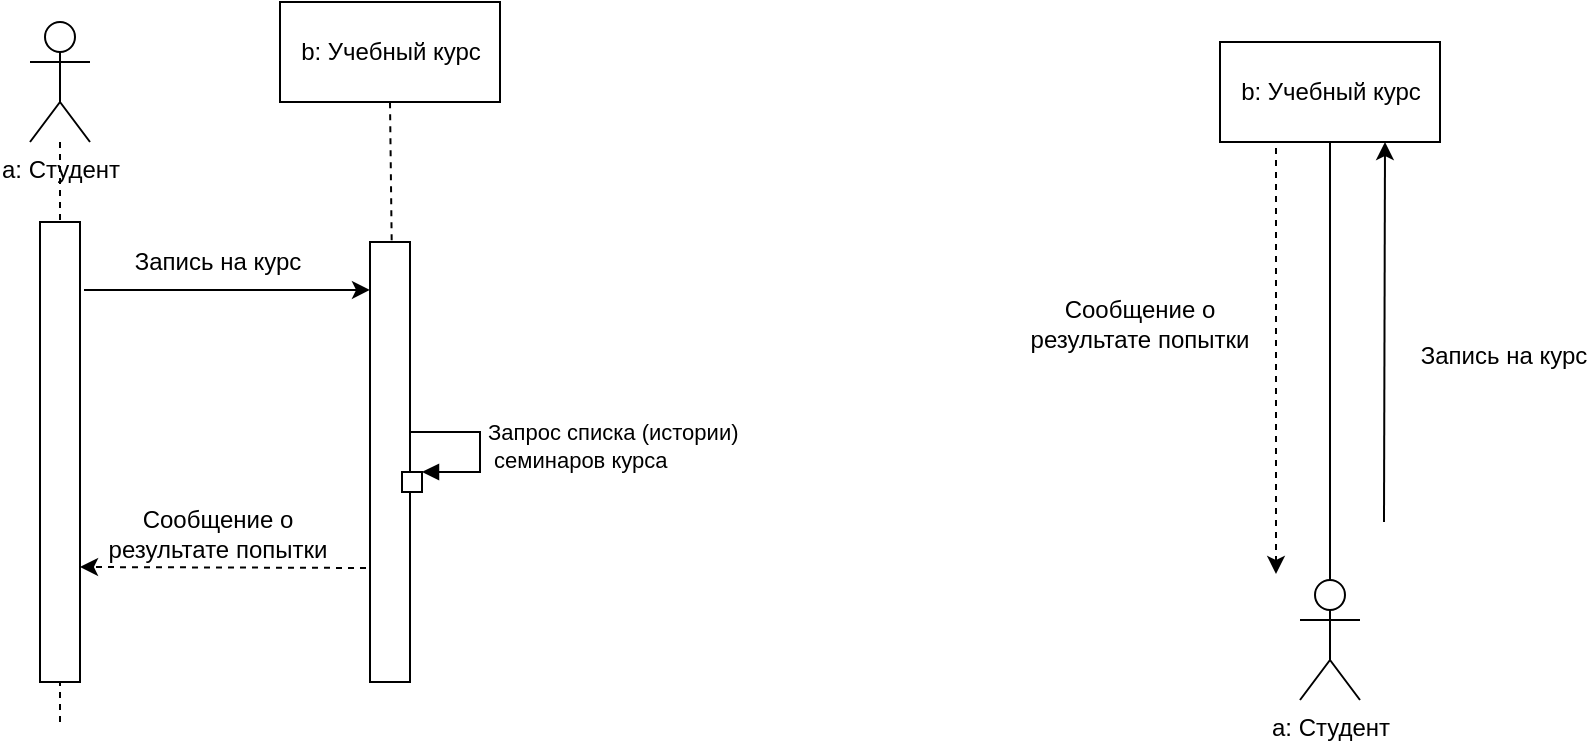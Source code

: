 <mxfile version="14.5.1" type="github">
  <diagram name="Page-1" id="13e1069c-82ec-6db2-03f1-153e76fe0fe0">
    <mxGraphModel dx="1673" dy="896" grid="0" gridSize="8" guides="1" tooltips="1" connect="1" arrows="1" fold="1" page="0" pageScale="1" pageWidth="1100" pageHeight="850" background="#ffffff" math="0" shadow="0">
      <root>
        <mxCell id="0" />
        <mxCell id="1" parent="0" />
        <mxCell id="SPC90-Vw6357-PJYSrUA-3" value="" style="edgeStyle=orthogonalEdgeStyle;rounded=0;orthogonalLoop=1;jettySize=auto;html=1;endArrow=none;endFill=0;dashed=1;" edge="1" parent="1" source="SPC90-Vw6357-PJYSrUA-1" target="SPC90-Vw6357-PJYSrUA-2">
          <mxGeometry relative="1" as="geometry" />
        </mxCell>
        <mxCell id="SPC90-Vw6357-PJYSrUA-1" value="а: Студент" style="shape=umlActor;verticalLabelPosition=bottom;verticalAlign=top;html=1;outlineConnect=0;" vertex="1" parent="1">
          <mxGeometry x="230" y="250" width="30" height="60" as="geometry" />
        </mxCell>
        <mxCell id="SPC90-Vw6357-PJYSrUA-2" value="" style="rounded=0;whiteSpace=wrap;html=1;" vertex="1" parent="1">
          <mxGeometry x="235" y="350" width="20" height="230" as="geometry" />
        </mxCell>
        <mxCell id="SPC90-Vw6357-PJYSrUA-4" value="" style="endArrow=none;dashed=1;html=1;strokeWidth=1;entryX=0.5;entryY=1;entryDx=0;entryDy=0;jumpSize=4;" edge="1" parent="1" target="SPC90-Vw6357-PJYSrUA-2">
          <mxGeometry width="50" height="50" relative="1" as="geometry">
            <mxPoint x="245" y="600" as="sourcePoint" />
            <mxPoint x="270" y="460" as="targetPoint" />
          </mxGeometry>
        </mxCell>
        <mxCell id="SPC90-Vw6357-PJYSrUA-5" value="" style="html=1;points=[];perimeter=orthogonalPerimeter;" vertex="1" parent="1">
          <mxGeometry x="400" y="360" width="20" height="220" as="geometry" />
        </mxCell>
        <mxCell id="SPC90-Vw6357-PJYSrUA-6" value="b: Учебный курс" style="html=1;" vertex="1" parent="1">
          <mxGeometry x="355" y="240" width="110" height="50" as="geometry" />
        </mxCell>
        <mxCell id="SPC90-Vw6357-PJYSrUA-7" value="" style="html=1;points=[];perimeter=orthogonalPerimeter;" vertex="1" parent="1">
          <mxGeometry x="416" y="475" width="10" height="10" as="geometry" />
        </mxCell>
        <mxCell id="SPC90-Vw6357-PJYSrUA-8" value="&lt;div&gt;Запрос списка (истории)&lt;/div&gt;&lt;div&gt;&amp;nbsp;семинаров курса&lt;/div&gt;" style="edgeStyle=orthogonalEdgeStyle;html=1;align=left;spacingLeft=2;endArrow=block;rounded=0;entryX=1;entryY=0;strokeWidth=1;exitX=0.999;exitY=0.432;exitDx=0;exitDy=0;exitPerimeter=0;" edge="1" target="SPC90-Vw6357-PJYSrUA-7" parent="1" source="SPC90-Vw6357-PJYSrUA-5">
          <mxGeometry relative="1" as="geometry">
            <mxPoint x="425" y="455" as="sourcePoint" />
            <Array as="points">
              <mxPoint x="455" y="455" />
              <mxPoint x="455" y="475" />
            </Array>
          </mxGeometry>
        </mxCell>
        <mxCell id="SPC90-Vw6357-PJYSrUA-9" value="" style="endArrow=none;dashed=1;html=1;strokeWidth=1;entryX=0.5;entryY=1;entryDx=0;entryDy=0;exitX=0.542;exitY=-0.004;exitDx=0;exitDy=0;exitPerimeter=0;" edge="1" parent="1" source="SPC90-Vw6357-PJYSrUA-5" target="SPC90-Vw6357-PJYSrUA-6">
          <mxGeometry width="50" height="50" relative="1" as="geometry">
            <mxPoint x="512" y="482" as="sourcePoint" />
            <mxPoint x="562" y="432" as="targetPoint" />
          </mxGeometry>
        </mxCell>
        <mxCell id="SPC90-Vw6357-PJYSrUA-10" value="" style="endArrow=classic;html=1;strokeWidth=1;entryX=0;entryY=0.109;entryDx=0;entryDy=0;entryPerimeter=0;" edge="1" parent="1" target="SPC90-Vw6357-PJYSrUA-5">
          <mxGeometry width="50" height="50" relative="1" as="geometry">
            <mxPoint x="257" y="384" as="sourcePoint" />
            <mxPoint x="450" y="424" as="targetPoint" />
          </mxGeometry>
        </mxCell>
        <mxCell id="SPC90-Vw6357-PJYSrUA-11" value="" style="endArrow=classic;html=1;strokeWidth=1;entryX=1;entryY=0.75;entryDx=0;entryDy=0;dashed=1;" edge="1" parent="1" target="SPC90-Vw6357-PJYSrUA-2">
          <mxGeometry width="50" height="50" relative="1" as="geometry">
            <mxPoint x="398" y="523" as="sourcePoint" />
            <mxPoint x="450" y="424" as="targetPoint" />
          </mxGeometry>
        </mxCell>
        <mxCell id="SPC90-Vw6357-PJYSrUA-12" value="Запись на курс" style="text;html=1;strokeColor=none;fillColor=none;align=center;verticalAlign=middle;whiteSpace=wrap;rounded=0;" vertex="1" parent="1">
          <mxGeometry x="280" y="360" width="88" height="20" as="geometry" />
        </mxCell>
        <mxCell id="SPC90-Vw6357-PJYSrUA-13" value="Сообщение о результате попытки" style="text;html=1;strokeColor=none;fillColor=none;align=center;verticalAlign=middle;whiteSpace=wrap;rounded=0;" vertex="1" parent="1">
          <mxGeometry x="268" y="496" width="112" height="20" as="geometry" />
        </mxCell>
        <mxCell id="SPC90-Vw6357-PJYSrUA-14" value="а: Студент" style="shape=umlActor;verticalLabelPosition=bottom;verticalAlign=top;html=1;outlineConnect=0;" vertex="1" parent="1">
          <mxGeometry x="865" y="529" width="30" height="60" as="geometry" />
        </mxCell>
        <mxCell id="SPC90-Vw6357-PJYSrUA-15" value="b: Учебный курс" style="html=1;" vertex="1" parent="1">
          <mxGeometry x="825" y="260" width="110" height="50" as="geometry" />
        </mxCell>
        <mxCell id="SPC90-Vw6357-PJYSrUA-17" value="" style="endArrow=none;html=1;strokeWidth=1;entryX=0.5;entryY=1;entryDx=0;entryDy=0;exitX=0.5;exitY=0;exitDx=0;exitDy=0;exitPerimeter=0;" edge="1" parent="1" source="SPC90-Vw6357-PJYSrUA-14" target="SPC90-Vw6357-PJYSrUA-15">
          <mxGeometry width="50" height="50" relative="1" as="geometry">
            <mxPoint x="763" y="440" as="sourcePoint" />
            <mxPoint x="813" y="390" as="targetPoint" />
          </mxGeometry>
        </mxCell>
        <mxCell id="SPC90-Vw6357-PJYSrUA-18" value="" style="endArrow=classic;html=1;strokeWidth=1;entryX=0.75;entryY=1;entryDx=0;entryDy=0;" edge="1" parent="1" target="SPC90-Vw6357-PJYSrUA-15">
          <mxGeometry width="50" height="50" relative="1" as="geometry">
            <mxPoint x="907" y="500" as="sourcePoint" />
            <mxPoint x="1072" y="430.98" as="targetPoint" />
          </mxGeometry>
        </mxCell>
        <mxCell id="SPC90-Vw6357-PJYSrUA-19" value="Запись на курс" style="text;html=1;strokeColor=none;fillColor=none;align=center;verticalAlign=middle;whiteSpace=wrap;rounded=0;" vertex="1" parent="1">
          <mxGeometry x="923" y="407" width="88" height="20" as="geometry" />
        </mxCell>
        <mxCell id="SPC90-Vw6357-PJYSrUA-21" value="" style="endArrow=classic;html=1;strokeWidth=1;dashed=1;" edge="1" parent="1">
          <mxGeometry width="50" height="50" relative="1" as="geometry">
            <mxPoint x="853" y="313" as="sourcePoint" />
            <mxPoint x="853" y="526" as="targetPoint" />
          </mxGeometry>
        </mxCell>
        <mxCell id="SPC90-Vw6357-PJYSrUA-22" value="Сообщение о результате попытки" style="text;html=1;strokeColor=none;fillColor=none;align=center;verticalAlign=middle;whiteSpace=wrap;rounded=0;" vertex="1" parent="1">
          <mxGeometry x="729" y="391" width="112" height="20" as="geometry" />
        </mxCell>
      </root>
    </mxGraphModel>
  </diagram>
</mxfile>
